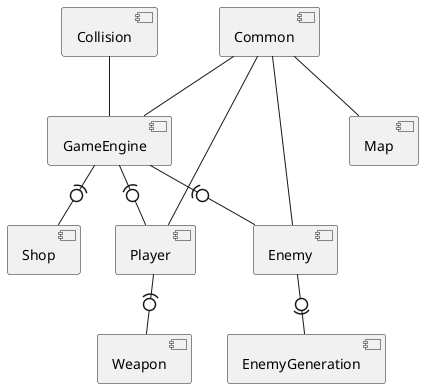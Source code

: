 @startuml
'https://plantuml.com/component-diagram

[Player]
[Enemy]
[EnemyGeneration]
[GameEngine]
[Map]
[Collision]
[Weapon]
[Shop]
[Common]


[Collision] -- [GameEngine]
[Player] -(0- [Weapon]
[Common] -- [Player]
[Common] -- [Enemy]
[Common] -- [Map]
[GameEngine] -(0- [Shop]
[Common] -- [GameEngine]
[Enemy] -0)- [EnemyGeneration]
[GameEngine] -(0- [Enemy]
[GameEngine] -(0- [Player]
/'note bottom of [EnemyGeneration]: Which one eats which
note right of [Common]: Are the lolipop notaions pointing the right way? \n
'/
@enduml